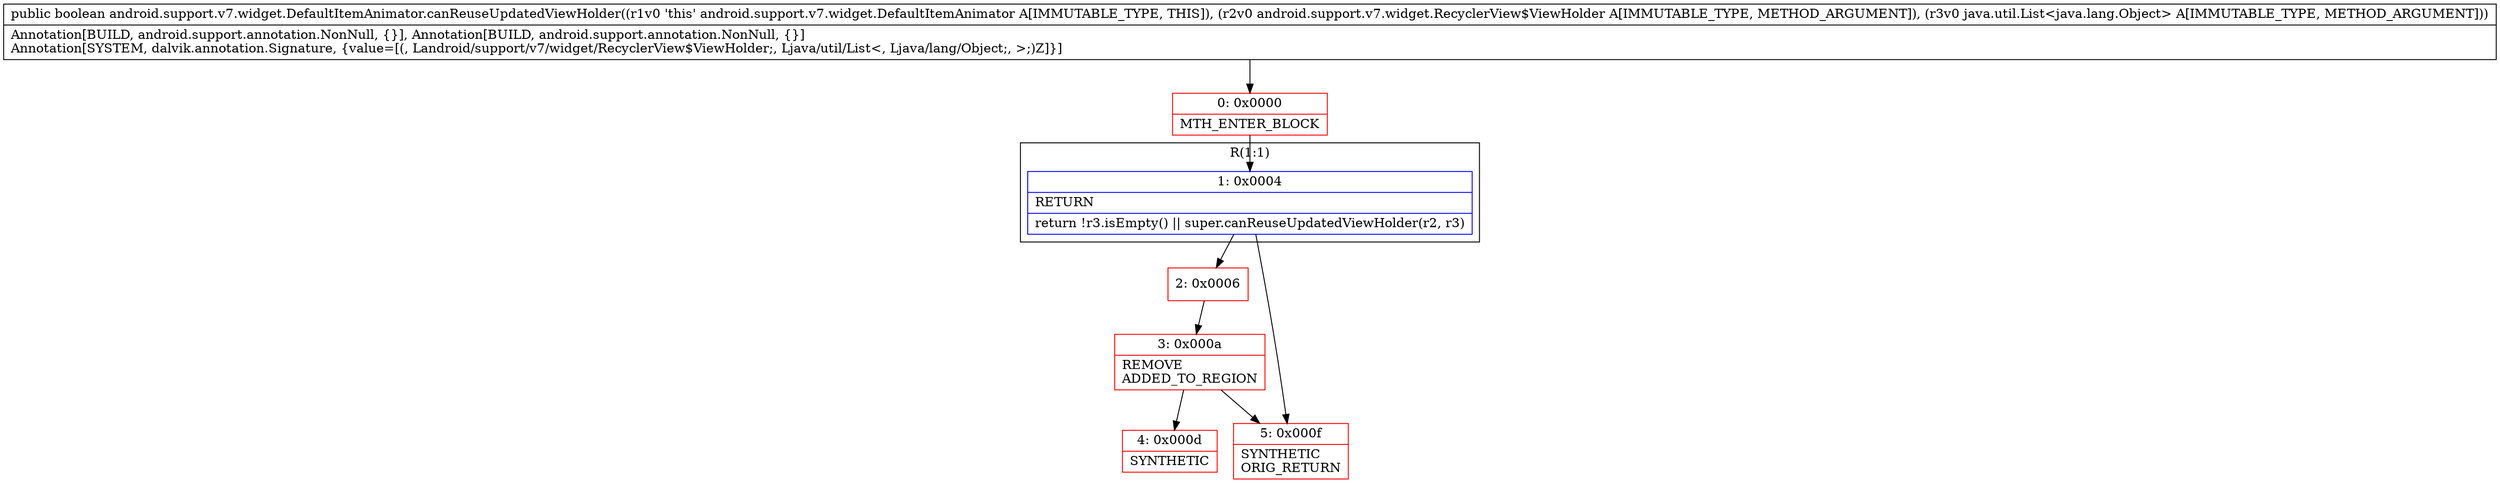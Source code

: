 digraph "CFG forandroid.support.v7.widget.DefaultItemAnimator.canReuseUpdatedViewHolder(Landroid\/support\/v7\/widget\/RecyclerView$ViewHolder;Ljava\/util\/List;)Z" {
subgraph cluster_Region_717593431 {
label = "R(1:1)";
node [shape=record,color=blue];
Node_1 [shape=record,label="{1\:\ 0x0004|RETURN\l|return !r3.isEmpty() \|\| super.canReuseUpdatedViewHolder(r2, r3)\l}"];
}
Node_0 [shape=record,color=red,label="{0\:\ 0x0000|MTH_ENTER_BLOCK\l}"];
Node_2 [shape=record,color=red,label="{2\:\ 0x0006}"];
Node_3 [shape=record,color=red,label="{3\:\ 0x000a|REMOVE\lADDED_TO_REGION\l}"];
Node_4 [shape=record,color=red,label="{4\:\ 0x000d|SYNTHETIC\l}"];
Node_5 [shape=record,color=red,label="{5\:\ 0x000f|SYNTHETIC\lORIG_RETURN\l}"];
MethodNode[shape=record,label="{public boolean android.support.v7.widget.DefaultItemAnimator.canReuseUpdatedViewHolder((r1v0 'this' android.support.v7.widget.DefaultItemAnimator A[IMMUTABLE_TYPE, THIS]), (r2v0 android.support.v7.widget.RecyclerView$ViewHolder A[IMMUTABLE_TYPE, METHOD_ARGUMENT]), (r3v0 java.util.List\<java.lang.Object\> A[IMMUTABLE_TYPE, METHOD_ARGUMENT]))  | Annotation[BUILD, android.support.annotation.NonNull, \{\}], Annotation[BUILD, android.support.annotation.NonNull, \{\}]\lAnnotation[SYSTEM, dalvik.annotation.Signature, \{value=[(, Landroid\/support\/v7\/widget\/RecyclerView$ViewHolder;, Ljava\/util\/List\<, Ljava\/lang\/Object;, \>;)Z]\}]\l}"];
MethodNode -> Node_0;
Node_1 -> Node_2;
Node_1 -> Node_5;
Node_0 -> Node_1;
Node_2 -> Node_3;
Node_3 -> Node_4;
Node_3 -> Node_5;
}

